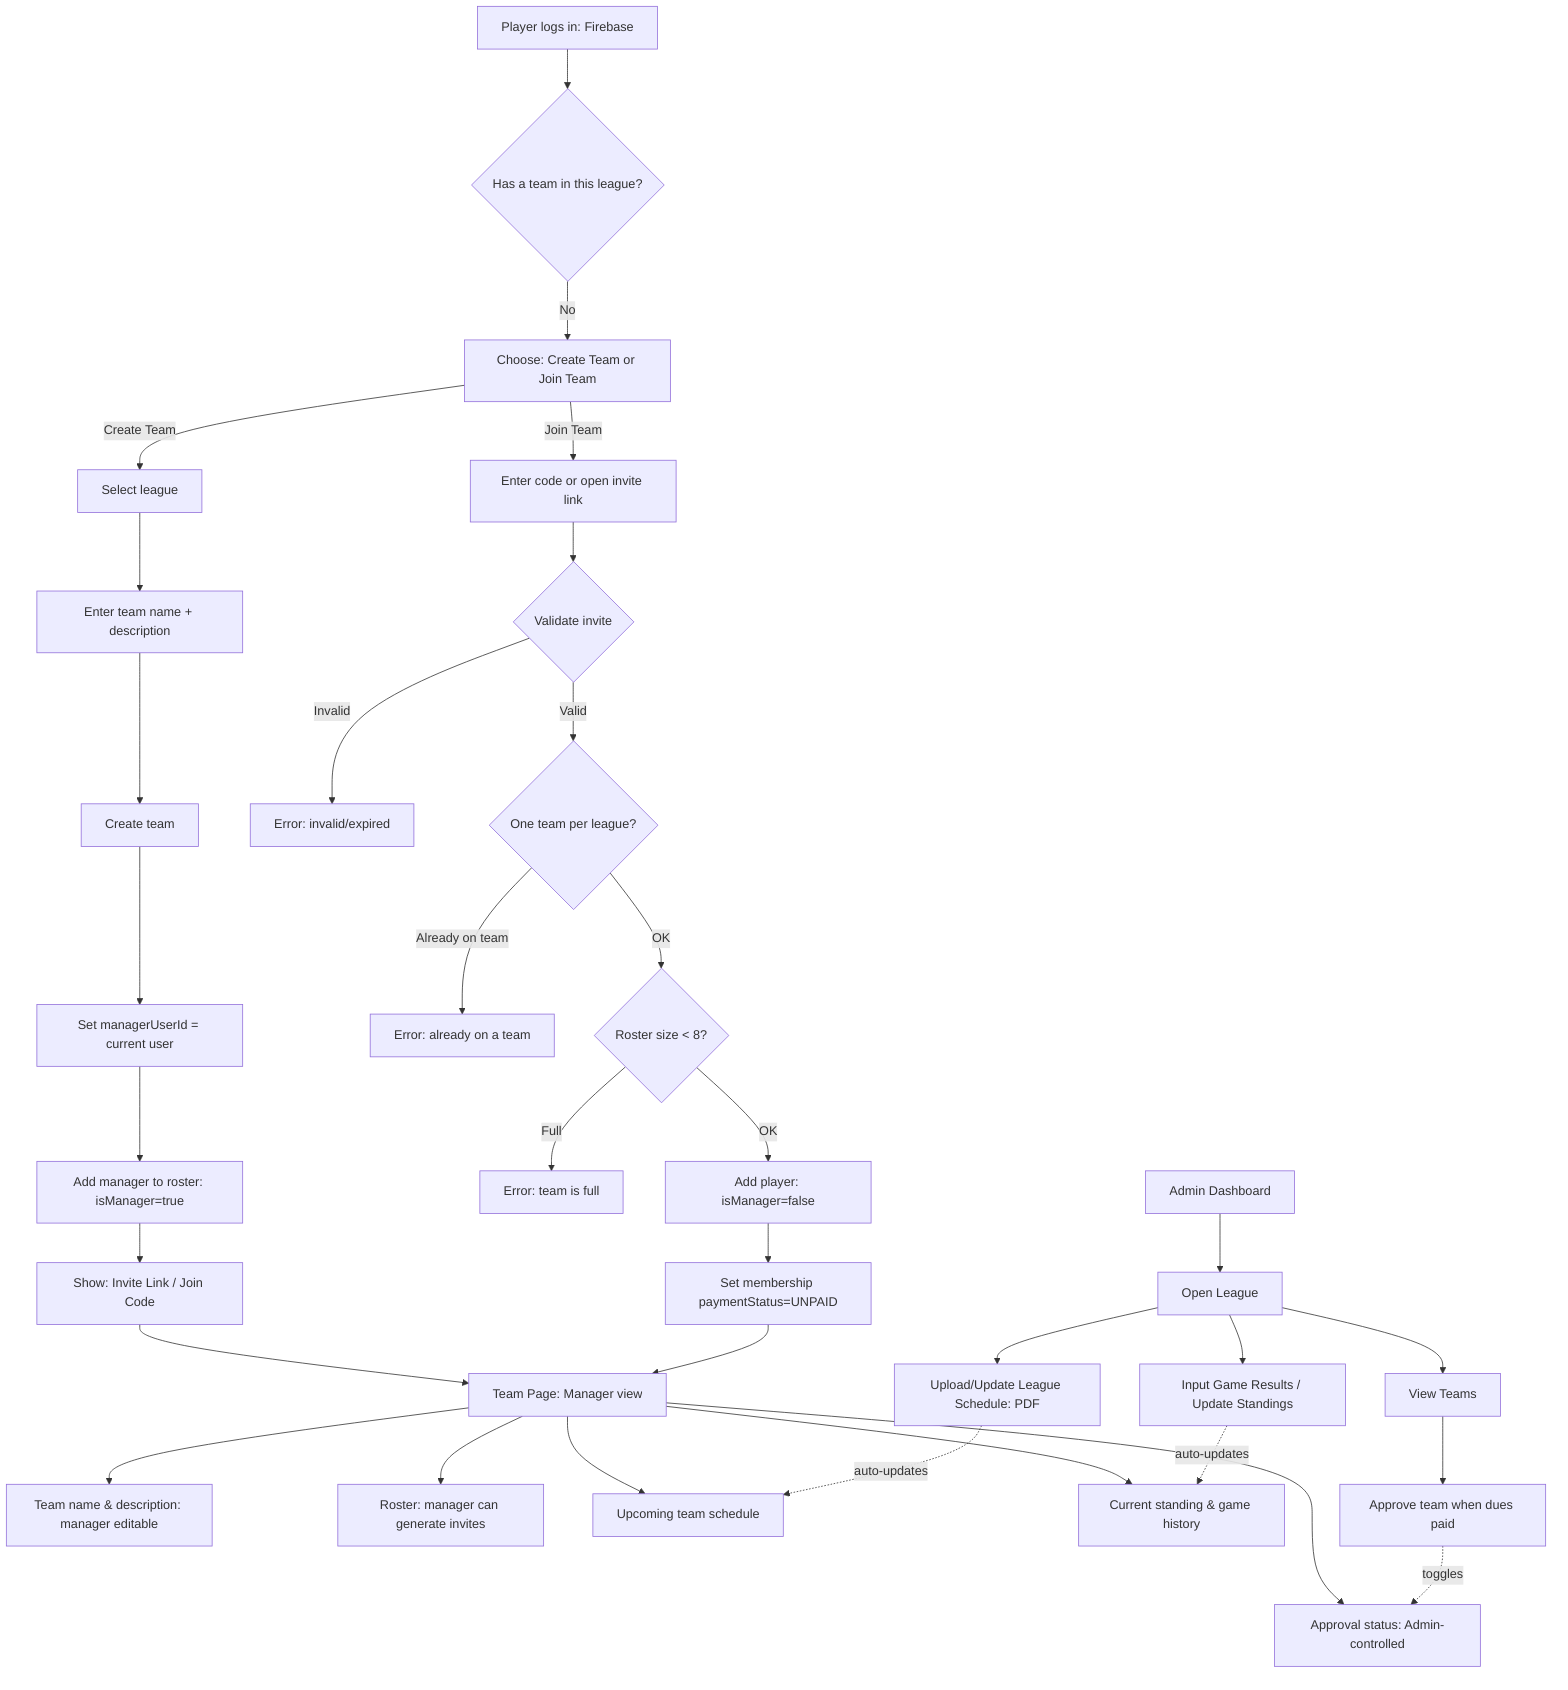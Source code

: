 flowchart TD
  %% Entry points
  A[Player logs in: Firebase] --> B{Has a team in this league?}
  B -- No --> C[Choose: Create Team or Join Team]

  %% Create Team
  C -- Create Team --> CT1[Select league]
  CT1 --> CT2[Enter team name + description]
  CT2 --> CT3[Create team]
  CT3 --> CT4[Set managerUserId = current user]
  CT4 --> CT5[Add manager to roster: isManager=true]
  CT5 --> CT6[Show: Invite Link / Join Code]
  CT6 --> D[Team Page: Manager view]

  %% Join Team
  C -- Join Team --> J1[Enter code or open invite link]
  J1 --> J2{Validate invite}
  J2 -- Invalid --> JErr1[Error: invalid/expired]
  J2 -- Valid --> J3{One team per league?}
  J3 -- Already on team --> JErr2[Error: already on a team]
  J3 -- OK --> J4{Roster size < 8?}
  J4 -- Full --> JErr3[Error: team is full]
  J4 -- OK --> J5[Add player: isManager=false]
  J5 --> J6[Set membership paymentStatus=UNPAID]
  J6 --> D

  %% Team Page
  D --> D1[Team name & description: manager editable]
  D --> D2[Approval status: Admin-controlled]
  D --> D3[Roster: manager can generate invites]
  D --> D4[Upcoming team schedule]
  D --> D5[Current standing & game history]

  %% Admin Actions
  AD[Admin Dashboard] --> AD1[Open League]
  AD1 --> AD2[View Teams]
  AD2 --> AD3[Approve team when dues paid]
  AD1 --> AD4[Upload/Update League Schedule: PDF]
  AD1 --> AD5[Input Game Results / Update Standings]
  AD3 -. toggles .-> D2
  AD4 -. auto-updates .-> D4
  AD5 -. auto-updates .-> D5